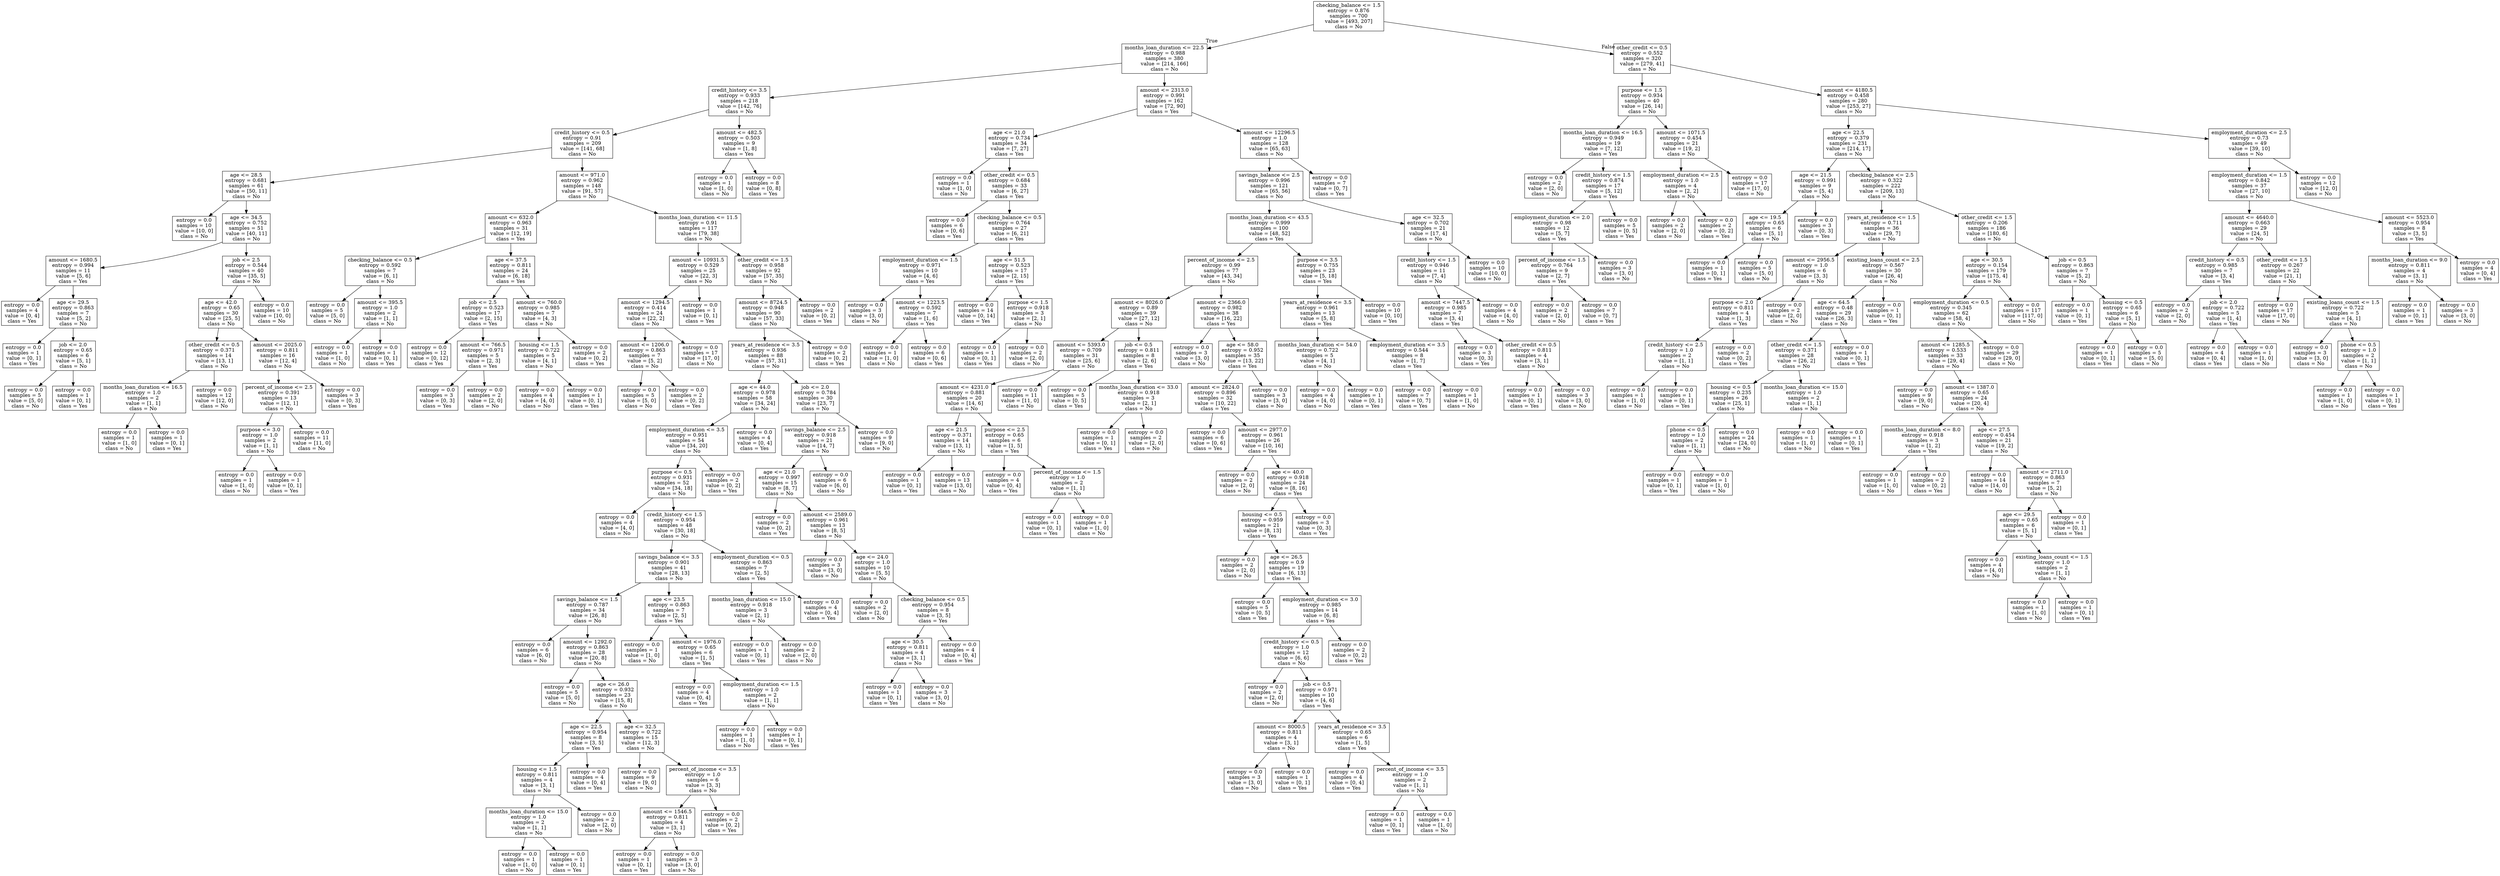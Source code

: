 digraph Tree {
node [shape=box] ;
0 [label="checking_balance <= 1.5\nentropy = 0.876\nsamples = 700\nvalue = [493, 207]\nclass = No"] ;
1 [label="months_loan_duration <= 22.5\nentropy = 0.988\nsamples = 380\nvalue = [214, 166]\nclass = No"] ;
0 -> 1 [labeldistance=2.5, labelangle=45, headlabel="True"] ;
2 [label="credit_history <= 3.5\nentropy = 0.933\nsamples = 218\nvalue = [142, 76]\nclass = No"] ;
1 -> 2 ;
3 [label="credit_history <= 0.5\nentropy = 0.91\nsamples = 209\nvalue = [141, 68]\nclass = No"] ;
2 -> 3 ;
4 [label="age <= 28.5\nentropy = 0.681\nsamples = 61\nvalue = [50, 11]\nclass = No"] ;
3 -> 4 ;
5 [label="entropy = 0.0\nsamples = 10\nvalue = [10, 0]\nclass = No"] ;
4 -> 5 ;
6 [label="age <= 34.5\nentropy = 0.752\nsamples = 51\nvalue = [40, 11]\nclass = No"] ;
4 -> 6 ;
7 [label="amount <= 1680.5\nentropy = 0.994\nsamples = 11\nvalue = [5, 6]\nclass = Yes"] ;
6 -> 7 ;
8 [label="entropy = 0.0\nsamples = 4\nvalue = [0, 4]\nclass = Yes"] ;
7 -> 8 ;
9 [label="age <= 29.5\nentropy = 0.863\nsamples = 7\nvalue = [5, 2]\nclass = No"] ;
7 -> 9 ;
10 [label="entropy = 0.0\nsamples = 1\nvalue = [0, 1]\nclass = Yes"] ;
9 -> 10 ;
11 [label="job <= 2.0\nentropy = 0.65\nsamples = 6\nvalue = [5, 1]\nclass = No"] ;
9 -> 11 ;
12 [label="entropy = 0.0\nsamples = 5\nvalue = [5, 0]\nclass = No"] ;
11 -> 12 ;
13 [label="entropy = 0.0\nsamples = 1\nvalue = [0, 1]\nclass = Yes"] ;
11 -> 13 ;
14 [label="job <= 2.5\nentropy = 0.544\nsamples = 40\nvalue = [35, 5]\nclass = No"] ;
6 -> 14 ;
15 [label="age <= 42.0\nentropy = 0.65\nsamples = 30\nvalue = [25, 5]\nclass = No"] ;
14 -> 15 ;
16 [label="other_credit <= 0.5\nentropy = 0.371\nsamples = 14\nvalue = [13, 1]\nclass = No"] ;
15 -> 16 ;
17 [label="months_loan_duration <= 16.5\nentropy = 1.0\nsamples = 2\nvalue = [1, 1]\nclass = No"] ;
16 -> 17 ;
18 [label="entropy = 0.0\nsamples = 1\nvalue = [1, 0]\nclass = No"] ;
17 -> 18 ;
19 [label="entropy = 0.0\nsamples = 1\nvalue = [0, 1]\nclass = Yes"] ;
17 -> 19 ;
20 [label="entropy = 0.0\nsamples = 12\nvalue = [12, 0]\nclass = No"] ;
16 -> 20 ;
21 [label="amount <= 2025.0\nentropy = 0.811\nsamples = 16\nvalue = [12, 4]\nclass = No"] ;
15 -> 21 ;
22 [label="percent_of_income <= 2.5\nentropy = 0.391\nsamples = 13\nvalue = [12, 1]\nclass = No"] ;
21 -> 22 ;
23 [label="purpose <= 3.0\nentropy = 1.0\nsamples = 2\nvalue = [1, 1]\nclass = No"] ;
22 -> 23 ;
24 [label="entropy = 0.0\nsamples = 1\nvalue = [1, 0]\nclass = No"] ;
23 -> 24 ;
25 [label="entropy = 0.0\nsamples = 1\nvalue = [0, 1]\nclass = Yes"] ;
23 -> 25 ;
26 [label="entropy = 0.0\nsamples = 11\nvalue = [11, 0]\nclass = No"] ;
22 -> 26 ;
27 [label="entropy = 0.0\nsamples = 3\nvalue = [0, 3]\nclass = Yes"] ;
21 -> 27 ;
28 [label="entropy = 0.0\nsamples = 10\nvalue = [10, 0]\nclass = No"] ;
14 -> 28 ;
29 [label="amount <= 971.0\nentropy = 0.962\nsamples = 148\nvalue = [91, 57]\nclass = No"] ;
3 -> 29 ;
30 [label="amount <= 632.0\nentropy = 0.963\nsamples = 31\nvalue = [12, 19]\nclass = Yes"] ;
29 -> 30 ;
31 [label="checking_balance <= 0.5\nentropy = 0.592\nsamples = 7\nvalue = [6, 1]\nclass = No"] ;
30 -> 31 ;
32 [label="entropy = 0.0\nsamples = 5\nvalue = [5, 0]\nclass = No"] ;
31 -> 32 ;
33 [label="amount <= 395.5\nentropy = 1.0\nsamples = 2\nvalue = [1, 1]\nclass = No"] ;
31 -> 33 ;
34 [label="entropy = 0.0\nsamples = 1\nvalue = [1, 0]\nclass = No"] ;
33 -> 34 ;
35 [label="entropy = 0.0\nsamples = 1\nvalue = [0, 1]\nclass = Yes"] ;
33 -> 35 ;
36 [label="age <= 37.5\nentropy = 0.811\nsamples = 24\nvalue = [6, 18]\nclass = Yes"] ;
30 -> 36 ;
37 [label="job <= 2.5\nentropy = 0.523\nsamples = 17\nvalue = [2, 15]\nclass = Yes"] ;
36 -> 37 ;
38 [label="entropy = 0.0\nsamples = 12\nvalue = [0, 12]\nclass = Yes"] ;
37 -> 38 ;
39 [label="amount <= 766.5\nentropy = 0.971\nsamples = 5\nvalue = [2, 3]\nclass = Yes"] ;
37 -> 39 ;
40 [label="entropy = 0.0\nsamples = 3\nvalue = [0, 3]\nclass = Yes"] ;
39 -> 40 ;
41 [label="entropy = 0.0\nsamples = 2\nvalue = [2, 0]\nclass = No"] ;
39 -> 41 ;
42 [label="amount <= 760.0\nentropy = 0.985\nsamples = 7\nvalue = [4, 3]\nclass = No"] ;
36 -> 42 ;
43 [label="housing <= 1.5\nentropy = 0.722\nsamples = 5\nvalue = [4, 1]\nclass = No"] ;
42 -> 43 ;
44 [label="entropy = 0.0\nsamples = 4\nvalue = [4, 0]\nclass = No"] ;
43 -> 44 ;
45 [label="entropy = 0.0\nsamples = 1\nvalue = [0, 1]\nclass = Yes"] ;
43 -> 45 ;
46 [label="entropy = 0.0\nsamples = 2\nvalue = [0, 2]\nclass = Yes"] ;
42 -> 46 ;
47 [label="months_loan_duration <= 11.5\nentropy = 0.91\nsamples = 117\nvalue = [79, 38]\nclass = No"] ;
29 -> 47 ;
48 [label="amount <= 10931.5\nentropy = 0.529\nsamples = 25\nvalue = [22, 3]\nclass = No"] ;
47 -> 48 ;
49 [label="amount <= 1294.5\nentropy = 0.414\nsamples = 24\nvalue = [22, 2]\nclass = No"] ;
48 -> 49 ;
50 [label="amount <= 1206.0\nentropy = 0.863\nsamples = 7\nvalue = [5, 2]\nclass = No"] ;
49 -> 50 ;
51 [label="entropy = 0.0\nsamples = 5\nvalue = [5, 0]\nclass = No"] ;
50 -> 51 ;
52 [label="entropy = 0.0\nsamples = 2\nvalue = [0, 2]\nclass = Yes"] ;
50 -> 52 ;
53 [label="entropy = 0.0\nsamples = 17\nvalue = [17, 0]\nclass = No"] ;
49 -> 53 ;
54 [label="entropy = 0.0\nsamples = 1\nvalue = [0, 1]\nclass = Yes"] ;
48 -> 54 ;
55 [label="other_credit <= 1.5\nentropy = 0.958\nsamples = 92\nvalue = [57, 35]\nclass = No"] ;
47 -> 55 ;
56 [label="amount <= 8724.5\nentropy = 0.948\nsamples = 90\nvalue = [57, 33]\nclass = No"] ;
55 -> 56 ;
57 [label="years_at_residence <= 3.5\nentropy = 0.936\nsamples = 88\nvalue = [57, 31]\nclass = No"] ;
56 -> 57 ;
58 [label="age <= 44.0\nentropy = 0.978\nsamples = 58\nvalue = [34, 24]\nclass = No"] ;
57 -> 58 ;
59 [label="employment_duration <= 3.5\nentropy = 0.951\nsamples = 54\nvalue = [34, 20]\nclass = No"] ;
58 -> 59 ;
60 [label="purpose <= 0.5\nentropy = 0.931\nsamples = 52\nvalue = [34, 18]\nclass = No"] ;
59 -> 60 ;
61 [label="entropy = 0.0\nsamples = 4\nvalue = [4, 0]\nclass = No"] ;
60 -> 61 ;
62 [label="credit_history <= 1.5\nentropy = 0.954\nsamples = 48\nvalue = [30, 18]\nclass = No"] ;
60 -> 62 ;
63 [label="savings_balance <= 3.5\nentropy = 0.901\nsamples = 41\nvalue = [28, 13]\nclass = No"] ;
62 -> 63 ;
64 [label="savings_balance <= 1.5\nentropy = 0.787\nsamples = 34\nvalue = [26, 8]\nclass = No"] ;
63 -> 64 ;
65 [label="entropy = 0.0\nsamples = 6\nvalue = [6, 0]\nclass = No"] ;
64 -> 65 ;
66 [label="amount <= 1292.0\nentropy = 0.863\nsamples = 28\nvalue = [20, 8]\nclass = No"] ;
64 -> 66 ;
67 [label="entropy = 0.0\nsamples = 5\nvalue = [5, 0]\nclass = No"] ;
66 -> 67 ;
68 [label="age <= 26.0\nentropy = 0.932\nsamples = 23\nvalue = [15, 8]\nclass = No"] ;
66 -> 68 ;
69 [label="age <= 22.5\nentropy = 0.954\nsamples = 8\nvalue = [3, 5]\nclass = Yes"] ;
68 -> 69 ;
70 [label="housing <= 1.5\nentropy = 0.811\nsamples = 4\nvalue = [3, 1]\nclass = No"] ;
69 -> 70 ;
71 [label="months_loan_duration <= 15.0\nentropy = 1.0\nsamples = 2\nvalue = [1, 1]\nclass = No"] ;
70 -> 71 ;
72 [label="entropy = 0.0\nsamples = 1\nvalue = [1, 0]\nclass = No"] ;
71 -> 72 ;
73 [label="entropy = 0.0\nsamples = 1\nvalue = [0, 1]\nclass = Yes"] ;
71 -> 73 ;
74 [label="entropy = 0.0\nsamples = 2\nvalue = [2, 0]\nclass = No"] ;
70 -> 74 ;
75 [label="entropy = 0.0\nsamples = 4\nvalue = [0, 4]\nclass = Yes"] ;
69 -> 75 ;
76 [label="age <= 32.5\nentropy = 0.722\nsamples = 15\nvalue = [12, 3]\nclass = No"] ;
68 -> 76 ;
77 [label="entropy = 0.0\nsamples = 9\nvalue = [9, 0]\nclass = No"] ;
76 -> 77 ;
78 [label="percent_of_income <= 3.5\nentropy = 1.0\nsamples = 6\nvalue = [3, 3]\nclass = No"] ;
76 -> 78 ;
79 [label="amount <= 1546.5\nentropy = 0.811\nsamples = 4\nvalue = [3, 1]\nclass = No"] ;
78 -> 79 ;
80 [label="entropy = 0.0\nsamples = 1\nvalue = [0, 1]\nclass = Yes"] ;
79 -> 80 ;
81 [label="entropy = 0.0\nsamples = 3\nvalue = [3, 0]\nclass = No"] ;
79 -> 81 ;
82 [label="entropy = 0.0\nsamples = 2\nvalue = [0, 2]\nclass = Yes"] ;
78 -> 82 ;
83 [label="age <= 23.5\nentropy = 0.863\nsamples = 7\nvalue = [2, 5]\nclass = Yes"] ;
63 -> 83 ;
84 [label="entropy = 0.0\nsamples = 1\nvalue = [1, 0]\nclass = No"] ;
83 -> 84 ;
85 [label="amount <= 1976.0\nentropy = 0.65\nsamples = 6\nvalue = [1, 5]\nclass = Yes"] ;
83 -> 85 ;
86 [label="entropy = 0.0\nsamples = 4\nvalue = [0, 4]\nclass = Yes"] ;
85 -> 86 ;
87 [label="employment_duration <= 1.5\nentropy = 1.0\nsamples = 2\nvalue = [1, 1]\nclass = No"] ;
85 -> 87 ;
88 [label="entropy = 0.0\nsamples = 1\nvalue = [1, 0]\nclass = No"] ;
87 -> 88 ;
89 [label="entropy = 0.0\nsamples = 1\nvalue = [0, 1]\nclass = Yes"] ;
87 -> 89 ;
90 [label="employment_duration <= 0.5\nentropy = 0.863\nsamples = 7\nvalue = [2, 5]\nclass = Yes"] ;
62 -> 90 ;
91 [label="months_loan_duration <= 15.0\nentropy = 0.918\nsamples = 3\nvalue = [2, 1]\nclass = No"] ;
90 -> 91 ;
92 [label="entropy = 0.0\nsamples = 1\nvalue = [0, 1]\nclass = Yes"] ;
91 -> 92 ;
93 [label="entropy = 0.0\nsamples = 2\nvalue = [2, 0]\nclass = No"] ;
91 -> 93 ;
94 [label="entropy = 0.0\nsamples = 4\nvalue = [0, 4]\nclass = Yes"] ;
90 -> 94 ;
95 [label="entropy = 0.0\nsamples = 2\nvalue = [0, 2]\nclass = Yes"] ;
59 -> 95 ;
96 [label="entropy = 0.0\nsamples = 4\nvalue = [0, 4]\nclass = Yes"] ;
58 -> 96 ;
97 [label="job <= 2.0\nentropy = 0.784\nsamples = 30\nvalue = [23, 7]\nclass = No"] ;
57 -> 97 ;
98 [label="savings_balance <= 2.5\nentropy = 0.918\nsamples = 21\nvalue = [14, 7]\nclass = No"] ;
97 -> 98 ;
99 [label="age <= 21.0\nentropy = 0.997\nsamples = 15\nvalue = [8, 7]\nclass = No"] ;
98 -> 99 ;
100 [label="entropy = 0.0\nsamples = 2\nvalue = [0, 2]\nclass = Yes"] ;
99 -> 100 ;
101 [label="amount <= 2589.0\nentropy = 0.961\nsamples = 13\nvalue = [8, 5]\nclass = No"] ;
99 -> 101 ;
102 [label="entropy = 0.0\nsamples = 3\nvalue = [3, 0]\nclass = No"] ;
101 -> 102 ;
103 [label="age <= 24.0\nentropy = 1.0\nsamples = 10\nvalue = [5, 5]\nclass = No"] ;
101 -> 103 ;
104 [label="entropy = 0.0\nsamples = 2\nvalue = [2, 0]\nclass = No"] ;
103 -> 104 ;
105 [label="checking_balance <= 0.5\nentropy = 0.954\nsamples = 8\nvalue = [3, 5]\nclass = Yes"] ;
103 -> 105 ;
106 [label="age <= 30.5\nentropy = 0.811\nsamples = 4\nvalue = [3, 1]\nclass = No"] ;
105 -> 106 ;
107 [label="entropy = 0.0\nsamples = 1\nvalue = [0, 1]\nclass = Yes"] ;
106 -> 107 ;
108 [label="entropy = 0.0\nsamples = 3\nvalue = [3, 0]\nclass = No"] ;
106 -> 108 ;
109 [label="entropy = 0.0\nsamples = 4\nvalue = [0, 4]\nclass = Yes"] ;
105 -> 109 ;
110 [label="entropy = 0.0\nsamples = 6\nvalue = [6, 0]\nclass = No"] ;
98 -> 110 ;
111 [label="entropy = 0.0\nsamples = 9\nvalue = [9, 0]\nclass = No"] ;
97 -> 111 ;
112 [label="entropy = 0.0\nsamples = 2\nvalue = [0, 2]\nclass = Yes"] ;
56 -> 112 ;
113 [label="entropy = 0.0\nsamples = 2\nvalue = [0, 2]\nclass = Yes"] ;
55 -> 113 ;
114 [label="amount <= 482.5\nentropy = 0.503\nsamples = 9\nvalue = [1, 8]\nclass = Yes"] ;
2 -> 114 ;
115 [label="entropy = 0.0\nsamples = 1\nvalue = [1, 0]\nclass = No"] ;
114 -> 115 ;
116 [label="entropy = 0.0\nsamples = 8\nvalue = [0, 8]\nclass = Yes"] ;
114 -> 116 ;
117 [label="amount <= 2313.0\nentropy = 0.991\nsamples = 162\nvalue = [72, 90]\nclass = Yes"] ;
1 -> 117 ;
118 [label="age <= 21.0\nentropy = 0.734\nsamples = 34\nvalue = [7, 27]\nclass = Yes"] ;
117 -> 118 ;
119 [label="entropy = 0.0\nsamples = 1\nvalue = [1, 0]\nclass = No"] ;
118 -> 119 ;
120 [label="other_credit <= 0.5\nentropy = 0.684\nsamples = 33\nvalue = [6, 27]\nclass = Yes"] ;
118 -> 120 ;
121 [label="entropy = 0.0\nsamples = 6\nvalue = [0, 6]\nclass = Yes"] ;
120 -> 121 ;
122 [label="checking_balance <= 0.5\nentropy = 0.764\nsamples = 27\nvalue = [6, 21]\nclass = Yes"] ;
120 -> 122 ;
123 [label="employment_duration <= 1.5\nentropy = 0.971\nsamples = 10\nvalue = [4, 6]\nclass = Yes"] ;
122 -> 123 ;
124 [label="entropy = 0.0\nsamples = 3\nvalue = [3, 0]\nclass = No"] ;
123 -> 124 ;
125 [label="amount <= 1223.5\nentropy = 0.592\nsamples = 7\nvalue = [1, 6]\nclass = Yes"] ;
123 -> 125 ;
126 [label="entropy = 0.0\nsamples = 1\nvalue = [1, 0]\nclass = No"] ;
125 -> 126 ;
127 [label="entropy = 0.0\nsamples = 6\nvalue = [0, 6]\nclass = Yes"] ;
125 -> 127 ;
128 [label="age <= 51.5\nentropy = 0.523\nsamples = 17\nvalue = [2, 15]\nclass = Yes"] ;
122 -> 128 ;
129 [label="entropy = 0.0\nsamples = 14\nvalue = [0, 14]\nclass = Yes"] ;
128 -> 129 ;
130 [label="purpose <= 1.5\nentropy = 0.918\nsamples = 3\nvalue = [2, 1]\nclass = No"] ;
128 -> 130 ;
131 [label="entropy = 0.0\nsamples = 1\nvalue = [0, 1]\nclass = Yes"] ;
130 -> 131 ;
132 [label="entropy = 0.0\nsamples = 2\nvalue = [2, 0]\nclass = No"] ;
130 -> 132 ;
133 [label="amount <= 12296.5\nentropy = 1.0\nsamples = 128\nvalue = [65, 63]\nclass = No"] ;
117 -> 133 ;
134 [label="savings_balance <= 2.5\nentropy = 0.996\nsamples = 121\nvalue = [65, 56]\nclass = No"] ;
133 -> 134 ;
135 [label="months_loan_duration <= 43.5\nentropy = 0.999\nsamples = 100\nvalue = [48, 52]\nclass = Yes"] ;
134 -> 135 ;
136 [label="percent_of_income <= 2.5\nentropy = 0.99\nsamples = 77\nvalue = [43, 34]\nclass = No"] ;
135 -> 136 ;
137 [label="amount <= 8026.0\nentropy = 0.89\nsamples = 39\nvalue = [27, 12]\nclass = No"] ;
136 -> 137 ;
138 [label="amount <= 5393.0\nentropy = 0.709\nsamples = 31\nvalue = [25, 6]\nclass = No"] ;
137 -> 138 ;
139 [label="amount <= 4231.0\nentropy = 0.881\nsamples = 20\nvalue = [14, 6]\nclass = No"] ;
138 -> 139 ;
140 [label="age <= 21.5\nentropy = 0.371\nsamples = 14\nvalue = [13, 1]\nclass = No"] ;
139 -> 140 ;
141 [label="entropy = 0.0\nsamples = 1\nvalue = [0, 1]\nclass = Yes"] ;
140 -> 141 ;
142 [label="entropy = 0.0\nsamples = 13\nvalue = [13, 0]\nclass = No"] ;
140 -> 142 ;
143 [label="purpose <= 2.5\nentropy = 0.65\nsamples = 6\nvalue = [1, 5]\nclass = Yes"] ;
139 -> 143 ;
144 [label="entropy = 0.0\nsamples = 4\nvalue = [0, 4]\nclass = Yes"] ;
143 -> 144 ;
145 [label="percent_of_income <= 1.5\nentropy = 1.0\nsamples = 2\nvalue = [1, 1]\nclass = No"] ;
143 -> 145 ;
146 [label="entropy = 0.0\nsamples = 1\nvalue = [0, 1]\nclass = Yes"] ;
145 -> 146 ;
147 [label="entropy = 0.0\nsamples = 1\nvalue = [1, 0]\nclass = No"] ;
145 -> 147 ;
148 [label="entropy = 0.0\nsamples = 11\nvalue = [11, 0]\nclass = No"] ;
138 -> 148 ;
149 [label="job <= 0.5\nentropy = 0.811\nsamples = 8\nvalue = [2, 6]\nclass = Yes"] ;
137 -> 149 ;
150 [label="entropy = 0.0\nsamples = 5\nvalue = [0, 5]\nclass = Yes"] ;
149 -> 150 ;
151 [label="months_loan_duration <= 33.0\nentropy = 0.918\nsamples = 3\nvalue = [2, 1]\nclass = No"] ;
149 -> 151 ;
152 [label="entropy = 0.0\nsamples = 1\nvalue = [0, 1]\nclass = Yes"] ;
151 -> 152 ;
153 [label="entropy = 0.0\nsamples = 2\nvalue = [2, 0]\nclass = No"] ;
151 -> 153 ;
154 [label="amount <= 2366.0\nentropy = 0.982\nsamples = 38\nvalue = [16, 22]\nclass = Yes"] ;
136 -> 154 ;
155 [label="entropy = 0.0\nsamples = 3\nvalue = [3, 0]\nclass = No"] ;
154 -> 155 ;
156 [label="age <= 58.0\nentropy = 0.952\nsamples = 35\nvalue = [13, 22]\nclass = Yes"] ;
154 -> 156 ;
157 [label="amount <= 2824.0\nentropy = 0.896\nsamples = 32\nvalue = [10, 22]\nclass = Yes"] ;
156 -> 157 ;
158 [label="entropy = 0.0\nsamples = 6\nvalue = [0, 6]\nclass = Yes"] ;
157 -> 158 ;
159 [label="amount <= 2977.0\nentropy = 0.961\nsamples = 26\nvalue = [10, 16]\nclass = Yes"] ;
157 -> 159 ;
160 [label="entropy = 0.0\nsamples = 2\nvalue = [2, 0]\nclass = No"] ;
159 -> 160 ;
161 [label="age <= 40.0\nentropy = 0.918\nsamples = 24\nvalue = [8, 16]\nclass = Yes"] ;
159 -> 161 ;
162 [label="housing <= 0.5\nentropy = 0.959\nsamples = 21\nvalue = [8, 13]\nclass = Yes"] ;
161 -> 162 ;
163 [label="entropy = 0.0\nsamples = 2\nvalue = [2, 0]\nclass = No"] ;
162 -> 163 ;
164 [label="age <= 26.5\nentropy = 0.9\nsamples = 19\nvalue = [6, 13]\nclass = Yes"] ;
162 -> 164 ;
165 [label="entropy = 0.0\nsamples = 5\nvalue = [0, 5]\nclass = Yes"] ;
164 -> 165 ;
166 [label="employment_duration <= 3.0\nentropy = 0.985\nsamples = 14\nvalue = [6, 8]\nclass = Yes"] ;
164 -> 166 ;
167 [label="credit_history <= 0.5\nentropy = 1.0\nsamples = 12\nvalue = [6, 6]\nclass = No"] ;
166 -> 167 ;
168 [label="entropy = 0.0\nsamples = 2\nvalue = [2, 0]\nclass = No"] ;
167 -> 168 ;
169 [label="job <= 0.5\nentropy = 0.971\nsamples = 10\nvalue = [4, 6]\nclass = Yes"] ;
167 -> 169 ;
170 [label="amount <= 8000.5\nentropy = 0.811\nsamples = 4\nvalue = [3, 1]\nclass = No"] ;
169 -> 170 ;
171 [label="entropy = 0.0\nsamples = 3\nvalue = [3, 0]\nclass = No"] ;
170 -> 171 ;
172 [label="entropy = 0.0\nsamples = 1\nvalue = [0, 1]\nclass = Yes"] ;
170 -> 172 ;
173 [label="years_at_residence <= 3.5\nentropy = 0.65\nsamples = 6\nvalue = [1, 5]\nclass = Yes"] ;
169 -> 173 ;
174 [label="entropy = 0.0\nsamples = 4\nvalue = [0, 4]\nclass = Yes"] ;
173 -> 174 ;
175 [label="percent_of_income <= 3.5\nentropy = 1.0\nsamples = 2\nvalue = [1, 1]\nclass = No"] ;
173 -> 175 ;
176 [label="entropy = 0.0\nsamples = 1\nvalue = [0, 1]\nclass = Yes"] ;
175 -> 176 ;
177 [label="entropy = 0.0\nsamples = 1\nvalue = [1, 0]\nclass = No"] ;
175 -> 177 ;
178 [label="entropy = 0.0\nsamples = 2\nvalue = [0, 2]\nclass = Yes"] ;
166 -> 178 ;
179 [label="entropy = 0.0\nsamples = 3\nvalue = [0, 3]\nclass = Yes"] ;
161 -> 179 ;
180 [label="entropy = 0.0\nsamples = 3\nvalue = [3, 0]\nclass = No"] ;
156 -> 180 ;
181 [label="purpose <= 3.5\nentropy = 0.755\nsamples = 23\nvalue = [5, 18]\nclass = Yes"] ;
135 -> 181 ;
182 [label="years_at_residence <= 3.5\nentropy = 0.961\nsamples = 13\nvalue = [5, 8]\nclass = Yes"] ;
181 -> 182 ;
183 [label="months_loan_duration <= 54.0\nentropy = 0.722\nsamples = 5\nvalue = [4, 1]\nclass = No"] ;
182 -> 183 ;
184 [label="entropy = 0.0\nsamples = 4\nvalue = [4, 0]\nclass = No"] ;
183 -> 184 ;
185 [label="entropy = 0.0\nsamples = 1\nvalue = [0, 1]\nclass = Yes"] ;
183 -> 185 ;
186 [label="employment_duration <= 3.5\nentropy = 0.544\nsamples = 8\nvalue = [1, 7]\nclass = Yes"] ;
182 -> 186 ;
187 [label="entropy = 0.0\nsamples = 7\nvalue = [0, 7]\nclass = Yes"] ;
186 -> 187 ;
188 [label="entropy = 0.0\nsamples = 1\nvalue = [1, 0]\nclass = No"] ;
186 -> 188 ;
189 [label="entropy = 0.0\nsamples = 10\nvalue = [0, 10]\nclass = Yes"] ;
181 -> 189 ;
190 [label="age <= 32.5\nentropy = 0.702\nsamples = 21\nvalue = [17, 4]\nclass = No"] ;
134 -> 190 ;
191 [label="credit_history <= 1.5\nentropy = 0.946\nsamples = 11\nvalue = [7, 4]\nclass = No"] ;
190 -> 191 ;
192 [label="amount <= 7447.5\nentropy = 0.985\nsamples = 7\nvalue = [3, 4]\nclass = Yes"] ;
191 -> 192 ;
193 [label="entropy = 0.0\nsamples = 3\nvalue = [0, 3]\nclass = Yes"] ;
192 -> 193 ;
194 [label="other_credit <= 0.5\nentropy = 0.811\nsamples = 4\nvalue = [3, 1]\nclass = No"] ;
192 -> 194 ;
195 [label="entropy = 0.0\nsamples = 1\nvalue = [0, 1]\nclass = Yes"] ;
194 -> 195 ;
196 [label="entropy = 0.0\nsamples = 3\nvalue = [3, 0]\nclass = No"] ;
194 -> 196 ;
197 [label="entropy = 0.0\nsamples = 4\nvalue = [4, 0]\nclass = No"] ;
191 -> 197 ;
198 [label="entropy = 0.0\nsamples = 10\nvalue = [10, 0]\nclass = No"] ;
190 -> 198 ;
199 [label="entropy = 0.0\nsamples = 7\nvalue = [0, 7]\nclass = Yes"] ;
133 -> 199 ;
200 [label="other_credit <= 0.5\nentropy = 0.552\nsamples = 320\nvalue = [279, 41]\nclass = No"] ;
0 -> 200 [labeldistance=2.5, labelangle=-45, headlabel="False"] ;
201 [label="purpose <= 1.5\nentropy = 0.934\nsamples = 40\nvalue = [26, 14]\nclass = No"] ;
200 -> 201 ;
202 [label="months_loan_duration <= 16.5\nentropy = 0.949\nsamples = 19\nvalue = [7, 12]\nclass = Yes"] ;
201 -> 202 ;
203 [label="entropy = 0.0\nsamples = 2\nvalue = [2, 0]\nclass = No"] ;
202 -> 203 ;
204 [label="credit_history <= 1.5\nentropy = 0.874\nsamples = 17\nvalue = [5, 12]\nclass = Yes"] ;
202 -> 204 ;
205 [label="employment_duration <= 2.0\nentropy = 0.98\nsamples = 12\nvalue = [5, 7]\nclass = Yes"] ;
204 -> 205 ;
206 [label="percent_of_income <= 1.5\nentropy = 0.764\nsamples = 9\nvalue = [2, 7]\nclass = Yes"] ;
205 -> 206 ;
207 [label="entropy = 0.0\nsamples = 2\nvalue = [2, 0]\nclass = No"] ;
206 -> 207 ;
208 [label="entropy = 0.0\nsamples = 7\nvalue = [0, 7]\nclass = Yes"] ;
206 -> 208 ;
209 [label="entropy = 0.0\nsamples = 3\nvalue = [3, 0]\nclass = No"] ;
205 -> 209 ;
210 [label="entropy = 0.0\nsamples = 5\nvalue = [0, 5]\nclass = Yes"] ;
204 -> 210 ;
211 [label="amount <= 1071.5\nentropy = 0.454\nsamples = 21\nvalue = [19, 2]\nclass = No"] ;
201 -> 211 ;
212 [label="employment_duration <= 2.5\nentropy = 1.0\nsamples = 4\nvalue = [2, 2]\nclass = No"] ;
211 -> 212 ;
213 [label="entropy = 0.0\nsamples = 2\nvalue = [2, 0]\nclass = No"] ;
212 -> 213 ;
214 [label="entropy = 0.0\nsamples = 2\nvalue = [0, 2]\nclass = Yes"] ;
212 -> 214 ;
215 [label="entropy = 0.0\nsamples = 17\nvalue = [17, 0]\nclass = No"] ;
211 -> 215 ;
216 [label="amount <= 4180.5\nentropy = 0.458\nsamples = 280\nvalue = [253, 27]\nclass = No"] ;
200 -> 216 ;
217 [label="age <= 22.5\nentropy = 0.379\nsamples = 231\nvalue = [214, 17]\nclass = No"] ;
216 -> 217 ;
218 [label="age <= 21.5\nentropy = 0.991\nsamples = 9\nvalue = [5, 4]\nclass = No"] ;
217 -> 218 ;
219 [label="age <= 19.5\nentropy = 0.65\nsamples = 6\nvalue = [5, 1]\nclass = No"] ;
218 -> 219 ;
220 [label="entropy = 0.0\nsamples = 1\nvalue = [0, 1]\nclass = Yes"] ;
219 -> 220 ;
221 [label="entropy = 0.0\nsamples = 5\nvalue = [5, 0]\nclass = No"] ;
219 -> 221 ;
222 [label="entropy = 0.0\nsamples = 3\nvalue = [0, 3]\nclass = Yes"] ;
218 -> 222 ;
223 [label="checking_balance <= 2.5\nentropy = 0.322\nsamples = 222\nvalue = [209, 13]\nclass = No"] ;
217 -> 223 ;
224 [label="years_at_residence <= 1.5\nentropy = 0.711\nsamples = 36\nvalue = [29, 7]\nclass = No"] ;
223 -> 224 ;
225 [label="amount <= 2956.5\nentropy = 1.0\nsamples = 6\nvalue = [3, 3]\nclass = No"] ;
224 -> 225 ;
226 [label="purpose <= 2.0\nentropy = 0.811\nsamples = 4\nvalue = [1, 3]\nclass = Yes"] ;
225 -> 226 ;
227 [label="credit_history <= 2.5\nentropy = 1.0\nsamples = 2\nvalue = [1, 1]\nclass = No"] ;
226 -> 227 ;
228 [label="entropy = 0.0\nsamples = 1\nvalue = [1, 0]\nclass = No"] ;
227 -> 228 ;
229 [label="entropy = 0.0\nsamples = 1\nvalue = [0, 1]\nclass = Yes"] ;
227 -> 229 ;
230 [label="entropy = 0.0\nsamples = 2\nvalue = [0, 2]\nclass = Yes"] ;
226 -> 230 ;
231 [label="entropy = 0.0\nsamples = 2\nvalue = [2, 0]\nclass = No"] ;
225 -> 231 ;
232 [label="existing_loans_count <= 2.5\nentropy = 0.567\nsamples = 30\nvalue = [26, 4]\nclass = No"] ;
224 -> 232 ;
233 [label="age <= 64.5\nentropy = 0.48\nsamples = 29\nvalue = [26, 3]\nclass = No"] ;
232 -> 233 ;
234 [label="other_credit <= 1.5\nentropy = 0.371\nsamples = 28\nvalue = [26, 2]\nclass = No"] ;
233 -> 234 ;
235 [label="housing <= 0.5\nentropy = 0.235\nsamples = 26\nvalue = [25, 1]\nclass = No"] ;
234 -> 235 ;
236 [label="phone <= 0.5\nentropy = 1.0\nsamples = 2\nvalue = [1, 1]\nclass = No"] ;
235 -> 236 ;
237 [label="entropy = 0.0\nsamples = 1\nvalue = [0, 1]\nclass = Yes"] ;
236 -> 237 ;
238 [label="entropy = 0.0\nsamples = 1\nvalue = [1, 0]\nclass = No"] ;
236 -> 238 ;
239 [label="entropy = 0.0\nsamples = 24\nvalue = [24, 0]\nclass = No"] ;
235 -> 239 ;
240 [label="months_loan_duration <= 15.0\nentropy = 1.0\nsamples = 2\nvalue = [1, 1]\nclass = No"] ;
234 -> 240 ;
241 [label="entropy = 0.0\nsamples = 1\nvalue = [1, 0]\nclass = No"] ;
240 -> 241 ;
242 [label="entropy = 0.0\nsamples = 1\nvalue = [0, 1]\nclass = Yes"] ;
240 -> 242 ;
243 [label="entropy = 0.0\nsamples = 1\nvalue = [0, 1]\nclass = Yes"] ;
233 -> 243 ;
244 [label="entropy = 0.0\nsamples = 1\nvalue = [0, 1]\nclass = Yes"] ;
232 -> 244 ;
245 [label="other_credit <= 1.5\nentropy = 0.206\nsamples = 186\nvalue = [180, 6]\nclass = No"] ;
223 -> 245 ;
246 [label="age <= 30.5\nentropy = 0.154\nsamples = 179\nvalue = [175, 4]\nclass = No"] ;
245 -> 246 ;
247 [label="employment_duration <= 0.5\nentropy = 0.345\nsamples = 62\nvalue = [58, 4]\nclass = No"] ;
246 -> 247 ;
248 [label="amount <= 1285.5\nentropy = 0.533\nsamples = 33\nvalue = [29, 4]\nclass = No"] ;
247 -> 248 ;
249 [label="entropy = 0.0\nsamples = 9\nvalue = [9, 0]\nclass = No"] ;
248 -> 249 ;
250 [label="amount <= 1387.0\nentropy = 0.65\nsamples = 24\nvalue = [20, 4]\nclass = No"] ;
248 -> 250 ;
251 [label="months_loan_duration <= 8.0\nentropy = 0.918\nsamples = 3\nvalue = [1, 2]\nclass = Yes"] ;
250 -> 251 ;
252 [label="entropy = 0.0\nsamples = 1\nvalue = [1, 0]\nclass = No"] ;
251 -> 252 ;
253 [label="entropy = 0.0\nsamples = 2\nvalue = [0, 2]\nclass = Yes"] ;
251 -> 253 ;
254 [label="age <= 27.5\nentropy = 0.454\nsamples = 21\nvalue = [19, 2]\nclass = No"] ;
250 -> 254 ;
255 [label="entropy = 0.0\nsamples = 14\nvalue = [14, 0]\nclass = No"] ;
254 -> 255 ;
256 [label="amount <= 2711.0\nentropy = 0.863\nsamples = 7\nvalue = [5, 2]\nclass = No"] ;
254 -> 256 ;
257 [label="age <= 29.5\nentropy = 0.65\nsamples = 6\nvalue = [5, 1]\nclass = No"] ;
256 -> 257 ;
258 [label="entropy = 0.0\nsamples = 4\nvalue = [4, 0]\nclass = No"] ;
257 -> 258 ;
259 [label="existing_loans_count <= 1.5\nentropy = 1.0\nsamples = 2\nvalue = [1, 1]\nclass = No"] ;
257 -> 259 ;
260 [label="entropy = 0.0\nsamples = 1\nvalue = [1, 0]\nclass = No"] ;
259 -> 260 ;
261 [label="entropy = 0.0\nsamples = 1\nvalue = [0, 1]\nclass = Yes"] ;
259 -> 261 ;
262 [label="entropy = 0.0\nsamples = 1\nvalue = [0, 1]\nclass = Yes"] ;
256 -> 262 ;
263 [label="entropy = 0.0\nsamples = 29\nvalue = [29, 0]\nclass = No"] ;
247 -> 263 ;
264 [label="entropy = 0.0\nsamples = 117\nvalue = [117, 0]\nclass = No"] ;
246 -> 264 ;
265 [label="job <= 0.5\nentropy = 0.863\nsamples = 7\nvalue = [5, 2]\nclass = No"] ;
245 -> 265 ;
266 [label="entropy = 0.0\nsamples = 1\nvalue = [0, 1]\nclass = Yes"] ;
265 -> 266 ;
267 [label="housing <= 0.5\nentropy = 0.65\nsamples = 6\nvalue = [5, 1]\nclass = No"] ;
265 -> 267 ;
268 [label="entropy = 0.0\nsamples = 1\nvalue = [0, 1]\nclass = Yes"] ;
267 -> 268 ;
269 [label="entropy = 0.0\nsamples = 5\nvalue = [5, 0]\nclass = No"] ;
267 -> 269 ;
270 [label="employment_duration <= 2.5\nentropy = 0.73\nsamples = 49\nvalue = [39, 10]\nclass = No"] ;
216 -> 270 ;
271 [label="employment_duration <= 1.5\nentropy = 0.842\nsamples = 37\nvalue = [27, 10]\nclass = No"] ;
270 -> 271 ;
272 [label="amount <= 4640.0\nentropy = 0.663\nsamples = 29\nvalue = [24, 5]\nclass = No"] ;
271 -> 272 ;
273 [label="credit_history <= 0.5\nentropy = 0.985\nsamples = 7\nvalue = [3, 4]\nclass = Yes"] ;
272 -> 273 ;
274 [label="entropy = 0.0\nsamples = 2\nvalue = [2, 0]\nclass = No"] ;
273 -> 274 ;
275 [label="job <= 2.0\nentropy = 0.722\nsamples = 5\nvalue = [1, 4]\nclass = Yes"] ;
273 -> 275 ;
276 [label="entropy = 0.0\nsamples = 4\nvalue = [0, 4]\nclass = Yes"] ;
275 -> 276 ;
277 [label="entropy = 0.0\nsamples = 1\nvalue = [1, 0]\nclass = No"] ;
275 -> 277 ;
278 [label="other_credit <= 1.5\nentropy = 0.267\nsamples = 22\nvalue = [21, 1]\nclass = No"] ;
272 -> 278 ;
279 [label="entropy = 0.0\nsamples = 17\nvalue = [17, 0]\nclass = No"] ;
278 -> 279 ;
280 [label="existing_loans_count <= 1.5\nentropy = 0.722\nsamples = 5\nvalue = [4, 1]\nclass = No"] ;
278 -> 280 ;
281 [label="entropy = 0.0\nsamples = 3\nvalue = [3, 0]\nclass = No"] ;
280 -> 281 ;
282 [label="phone <= 0.5\nentropy = 1.0\nsamples = 2\nvalue = [1, 1]\nclass = No"] ;
280 -> 282 ;
283 [label="entropy = 0.0\nsamples = 1\nvalue = [1, 0]\nclass = No"] ;
282 -> 283 ;
284 [label="entropy = 0.0\nsamples = 1\nvalue = [0, 1]\nclass = Yes"] ;
282 -> 284 ;
285 [label="amount <= 5523.0\nentropy = 0.954\nsamples = 8\nvalue = [3, 5]\nclass = Yes"] ;
271 -> 285 ;
286 [label="months_loan_duration <= 9.0\nentropy = 0.811\nsamples = 4\nvalue = [3, 1]\nclass = No"] ;
285 -> 286 ;
287 [label="entropy = 0.0\nsamples = 1\nvalue = [0, 1]\nclass = Yes"] ;
286 -> 287 ;
288 [label="entropy = 0.0\nsamples = 3\nvalue = [3, 0]\nclass = No"] ;
286 -> 288 ;
289 [label="entropy = 0.0\nsamples = 4\nvalue = [0, 4]\nclass = Yes"] ;
285 -> 289 ;
290 [label="entropy = 0.0\nsamples = 12\nvalue = [12, 0]\nclass = No"] ;
270 -> 290 ;
}
